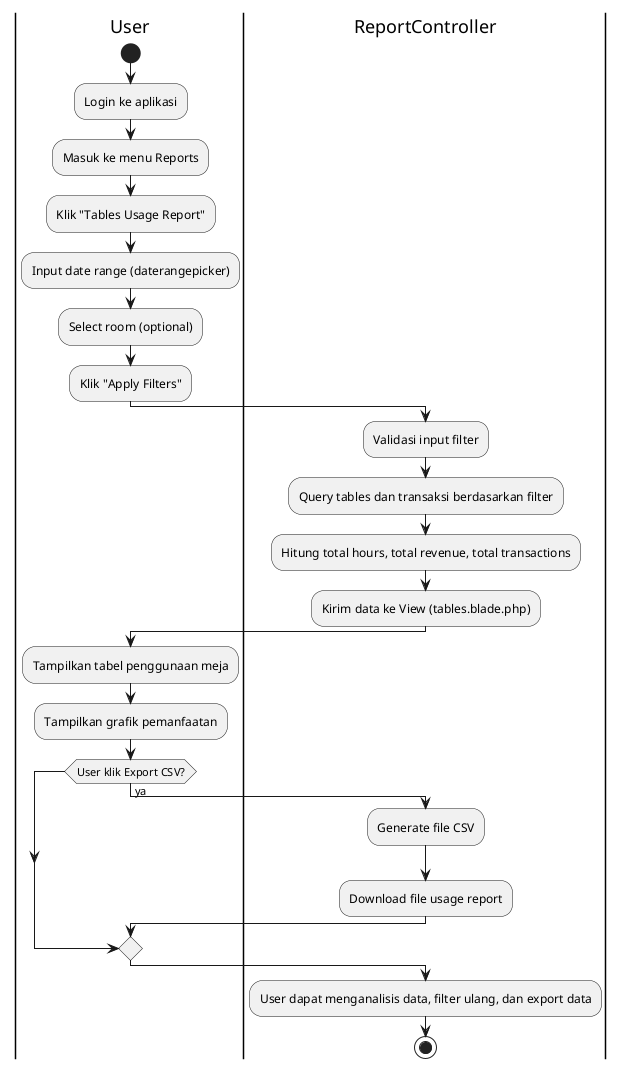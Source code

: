 @startuml Activity Diagram - Table Usage Report

|User|
start
:Login ke aplikasi;
:Masuk ke menu Reports;
:Klik "Tables Usage Report";

:Input date range (daterangepicker);
:Select room (optional);
:Klik "Apply Filters";

|ReportController|
:Validasi input filter;
:Query tables dan transaksi berdasarkan filter;
:Hitung total hours, total revenue, total transactions;
:Kirim data ke View (tables.blade.php);

|User|
:Tampilkan tabel penggunaan meja;
:Tampilkan grafik pemanfaatan;

if (User klik Export CSV?) then (ya)
    |ReportController|
    :Generate file CSV;
    :Download file usage report;
endif

:User dapat menganalisis data, filter ulang, dan export data;

stop

@enduml
